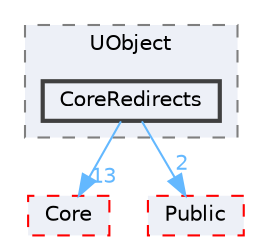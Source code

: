 digraph "CoreRedirects"
{
 // INTERACTIVE_SVG=YES
 // LATEX_PDF_SIZE
  bgcolor="transparent";
  edge [fontname=Helvetica,fontsize=10,labelfontname=Helvetica,labelfontsize=10];
  node [fontname=Helvetica,fontsize=10,shape=box,height=0.2,width=0.4];
  compound=true
  subgraph clusterdir_38c06d6f5516aec5c20a41ac4c4cc3e5 {
    graph [ bgcolor="#edf0f7", pencolor="grey50", label="UObject", fontname=Helvetica,fontsize=10 style="filled,dashed", URL="dir_38c06d6f5516aec5c20a41ac4c4cc3e5.html",tooltip=""]
  dir_0687d93383622ea9fea6f8adf74fa576 [label="CoreRedirects", fillcolor="#edf0f7", color="grey25", style="filled,bold", URL="dir_0687d93383622ea9fea6f8adf74fa576.html",tooltip=""];
  }
  dir_0e6cddcc9caa1238c7f3774224afaa45 [label="Core", fillcolor="#edf0f7", color="red", style="filled,dashed", URL="dir_0e6cddcc9caa1238c7f3774224afaa45.html",tooltip=""];
  dir_d202bf4e5fb27d15ff316e07c12c4ca6 [label="Public", fillcolor="#edf0f7", color="red", style="filled,dashed", URL="dir_d202bf4e5fb27d15ff316e07c12c4ca6.html",tooltip=""];
  dir_0687d93383622ea9fea6f8adf74fa576->dir_0e6cddcc9caa1238c7f3774224afaa45 [headlabel="13", labeldistance=1.5 headhref="dir_000267_000266.html" href="dir_000267_000266.html" color="steelblue1" fontcolor="steelblue1"];
  dir_0687d93383622ea9fea6f8adf74fa576->dir_d202bf4e5fb27d15ff316e07c12c4ca6 [headlabel="2", labeldistance=1.5 headhref="dir_000267_000934.html" href="dir_000267_000934.html" color="steelblue1" fontcolor="steelblue1"];
}
